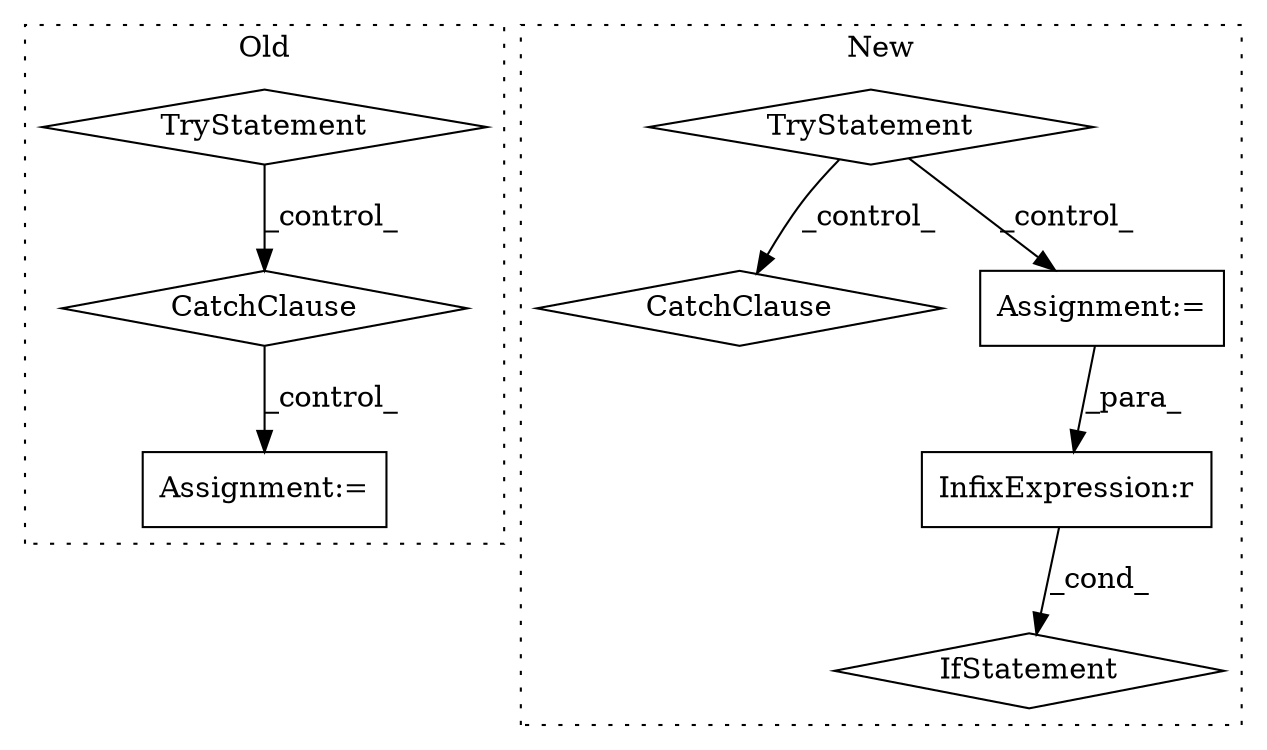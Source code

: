 digraph G {
subgraph cluster0 {
1 [label="CatchClause" a="12" s="616,650" l="11,2" shape="diamond"];
4 [label="TryStatement" a="54" s="581" l="4" shape="diamond"];
6 [label="Assignment:=" a="7" s="1002" l="1" shape="box"];
label = "Old";
style="dotted";
}
subgraph cluster1 {
2 [label="TryStatement" a="54" s="619" l="4" shape="diamond"];
3 [label="CatchClause" a="12" s="658,692" l="11,2" shape="diamond"];
5 [label="Assignment:=" a="7" s="641" l="1" shape="box"];
7 [label="InfixExpression:r" a="27" s="728" l="4" shape="box"];
8 [label="IfStatement" a="25" s="714,736" l="4,2" shape="diamond"];
label = "New";
style="dotted";
}
1 -> 6 [label="_control_"];
2 -> 5 [label="_control_"];
2 -> 3 [label="_control_"];
4 -> 1 [label="_control_"];
5 -> 7 [label="_para_"];
7 -> 8 [label="_cond_"];
}